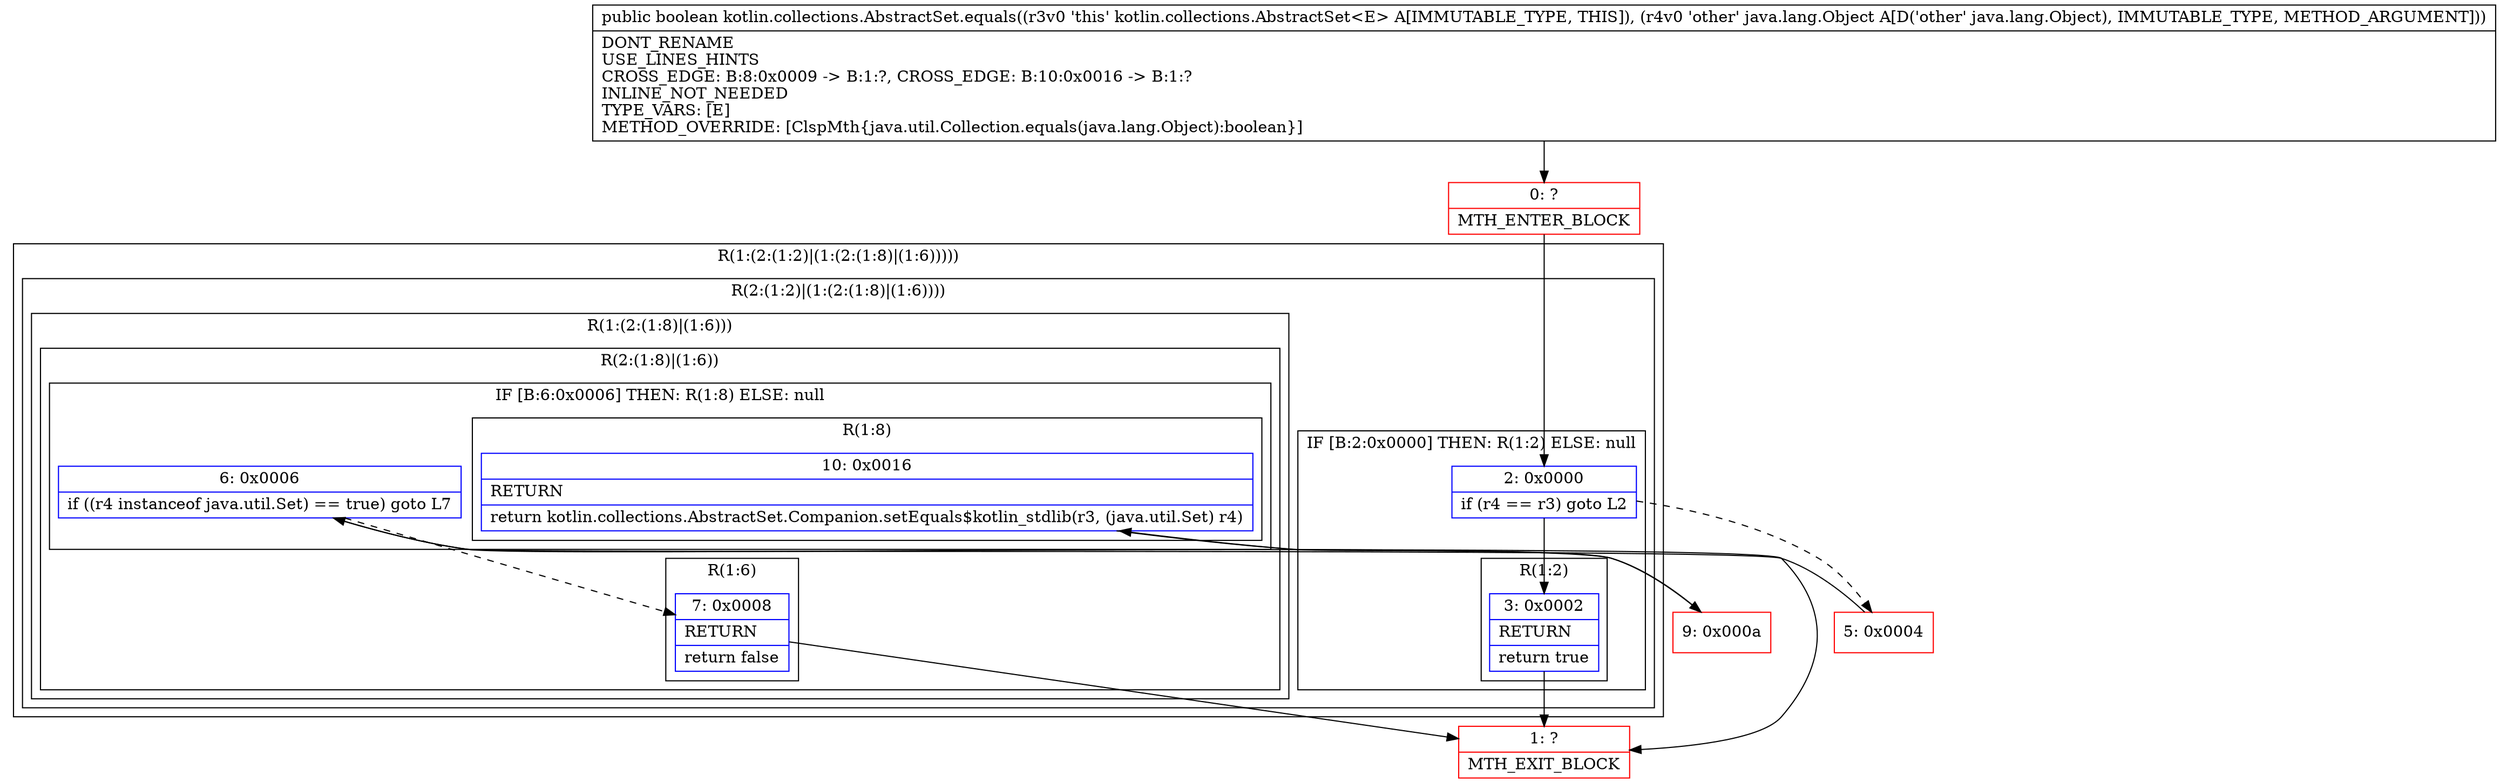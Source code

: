 digraph "CFG forkotlin.collections.AbstractSet.equals(Ljava\/lang\/Object;)Z" {
subgraph cluster_Region_90212999 {
label = "R(1:(2:(1:2)|(1:(2:(1:8)|(1:6)))))";
node [shape=record,color=blue];
subgraph cluster_Region_305684773 {
label = "R(2:(1:2)|(1:(2:(1:8)|(1:6))))";
node [shape=record,color=blue];
subgraph cluster_IfRegion_2068855091 {
label = "IF [B:2:0x0000] THEN: R(1:2) ELSE: null";
node [shape=record,color=blue];
Node_2 [shape=record,label="{2\:\ 0x0000|if (r4 == r3) goto L2\l}"];
subgraph cluster_Region_1901901758 {
label = "R(1:2)";
node [shape=record,color=blue];
Node_3 [shape=record,label="{3\:\ 0x0002|RETURN\l|return true\l}"];
}
}
subgraph cluster_Region_1885945760 {
label = "R(1:(2:(1:8)|(1:6)))";
node [shape=record,color=blue];
subgraph cluster_Region_554256833 {
label = "R(2:(1:8)|(1:6))";
node [shape=record,color=blue];
subgraph cluster_IfRegion_1533703538 {
label = "IF [B:6:0x0006] THEN: R(1:8) ELSE: null";
node [shape=record,color=blue];
Node_6 [shape=record,label="{6\:\ 0x0006|if ((r4 instanceof java.util.Set) == true) goto L7\l}"];
subgraph cluster_Region_1327483110 {
label = "R(1:8)";
node [shape=record,color=blue];
Node_10 [shape=record,label="{10\:\ 0x0016|RETURN\l|return kotlin.collections.AbstractSet.Companion.setEquals$kotlin_stdlib(r3, (java.util.Set) r4)\l}"];
}
}
subgraph cluster_Region_1991404186 {
label = "R(1:6)";
node [shape=record,color=blue];
Node_7 [shape=record,label="{7\:\ 0x0008|RETURN\l|return false\l}"];
}
}
}
}
}
Node_0 [shape=record,color=red,label="{0\:\ ?|MTH_ENTER_BLOCK\l}"];
Node_1 [shape=record,color=red,label="{1\:\ ?|MTH_EXIT_BLOCK\l}"];
Node_5 [shape=record,color=red,label="{5\:\ 0x0004}"];
Node_9 [shape=record,color=red,label="{9\:\ 0x000a}"];
MethodNode[shape=record,label="{public boolean kotlin.collections.AbstractSet.equals((r3v0 'this' kotlin.collections.AbstractSet\<E\> A[IMMUTABLE_TYPE, THIS]), (r4v0 'other' java.lang.Object A[D('other' java.lang.Object), IMMUTABLE_TYPE, METHOD_ARGUMENT]))  | DONT_RENAME\lUSE_LINES_HINTS\lCROSS_EDGE: B:8:0x0009 \-\> B:1:?, CROSS_EDGE: B:10:0x0016 \-\> B:1:?\lINLINE_NOT_NEEDED\lTYPE_VARS: [E]\lMETHOD_OVERRIDE: [ClspMth\{java.util.Collection.equals(java.lang.Object):boolean\}]\l}"];
MethodNode -> Node_0;Node_2 -> Node_3;
Node_2 -> Node_5[style=dashed];
Node_3 -> Node_1;
Node_6 -> Node_7[style=dashed];
Node_6 -> Node_9;
Node_10 -> Node_1;
Node_7 -> Node_1;
Node_0 -> Node_2;
Node_5 -> Node_6;
Node_9 -> Node_10;
}

